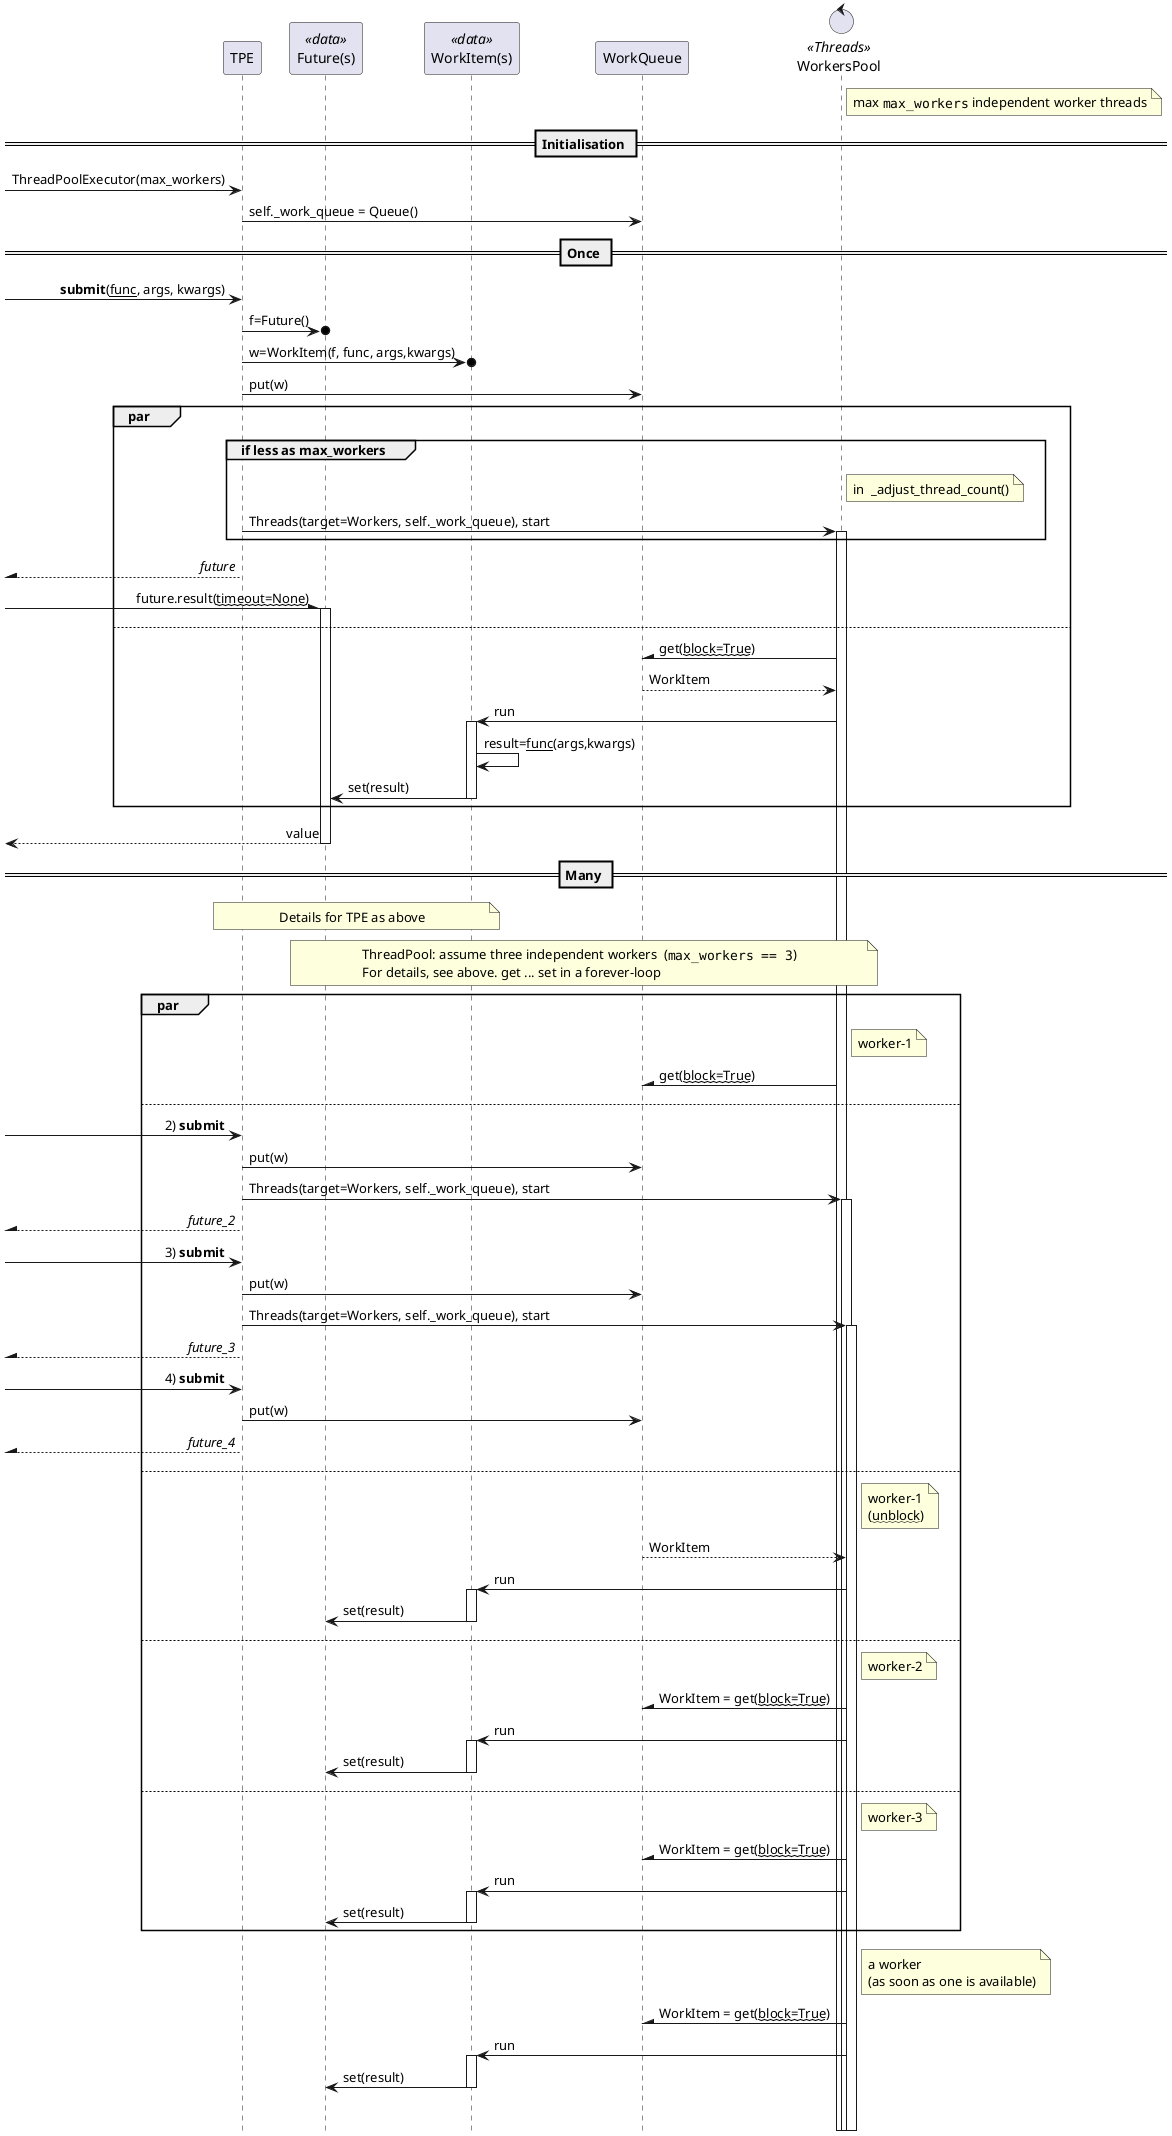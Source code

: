 @startuml

   hide footbox
   !pragma teoz true

   participant TPE
   participant  "Future(s)"         as Future <<data>>
   participant  "WorkItem(s)"       as WorkItem <<data>>
   participant  "WorkQueue"         as Queue
   control      "WorkersPool" 	    as Workers <<Threads>>
   note right of Workers: max ""max_workers"" independent worker threads

   == Initialisation ==

        [->    TPE:                     ThreadPoolExecutor(max_workers)
   TPE  ->     Queue:                   self._work_queue = Queue()

   == Once ==

        [->     TPE:                    **submit**(__func__, args, kwargs)
   TPE  ->o     Future:                 f=Future()
   TPE  ->o     WorkItem:               w=WorkItem(f, func, args,kwargs)
   TPE  ->      Queue:                  put(w)

   par
      group if less as max_workers
         note right of Workers: in  _adjust_thread_count()
         TPE -> Workers:                Threads(target=Workers, self._work_queue), start
         activate Workers
      end
     [/--              TPE:             //future//
     [-\               Future:          future.result(~~timeout=None~~)
      activate Future

   else

      Workers    -\    Queue:           get(~~block=True~~)
      Queue      -->   Workers:         WorkItem
      Workers    ->    WorkItem:        run
      activate WorkItem
      WorkItem   ->    WorkItem:        result=__func__(args,kwargs)
      WorkItem   ->    Future:          set(result)
      deactivate WorkItem
   end

   [<--                Future: value
   deactivate Future

   == Many ==
   note over TPE, WorkItem: Details for TPE as above
   note over Future, Workers: ThreadPool: assume three independent workers  (""max_workers == 3"")\nFor details, see above. get ... set in a forever-loop

   par
      note right of Workers: worker-1
      Workers    -\    Queue:           get(~~block=True~~)
   else
      [->              TPE:             2) **submit**
      TPE  ->          Queue:           put(w)
      TPE  ->          Workers:         Threads(target=Workers, self._work_queue), start
      activate Workers
      [/--             TPE:             //future_2//

      [->              TPE:             3) **submit**
      TPE  ->          Queue:           put(w)
      TPE  ->          Workers:         Threads(target=Workers, self._work_queue), start
      activate Workers
      [/--             TPE:             //future_3//

      [->              TPE:             4) **submit**
      TPE  ->          Queue:           put(w)
      [/--             TPE:             //future_4//
   else
      note right of Workers: worker-1\n(~~unblock~~)
      Queue      -->   Workers:         WorkItem
      Workers    ->    WorkItem:        run
      activate WorkItem
      WorkItem   ->    Future:          set(result)
      deactivate WorkItem
   else
      note right of Workers: worker-2
      Workers    -\    Queue:           WorkItem = get(~~block=True~~)
      Workers    ->    WorkItem:        run
      activate WorkItem
      WorkItem   ->    Future:          set(result)
      deactivate WorkItem
   else
      note right of Workers: worker-3
      Workers    -\    Queue:           WorkItem = get(~~block=True~~)
      Workers    ->    WorkItem:        run
      activate WorkItem
      WorkItem   ->    Future:          set(result)
      deactivate WorkItem
   end

   note right of Workers: a worker\n(as soon as one is available)
   Workers       -\    Queue:           WorkItem = get(~~block=True~~)
   Workers       ->    WorkItem:        run
   activate WorkItem
   WorkItem      ->    Future:          set(result)
   deactivate WorkItem
   |||

@enduml


